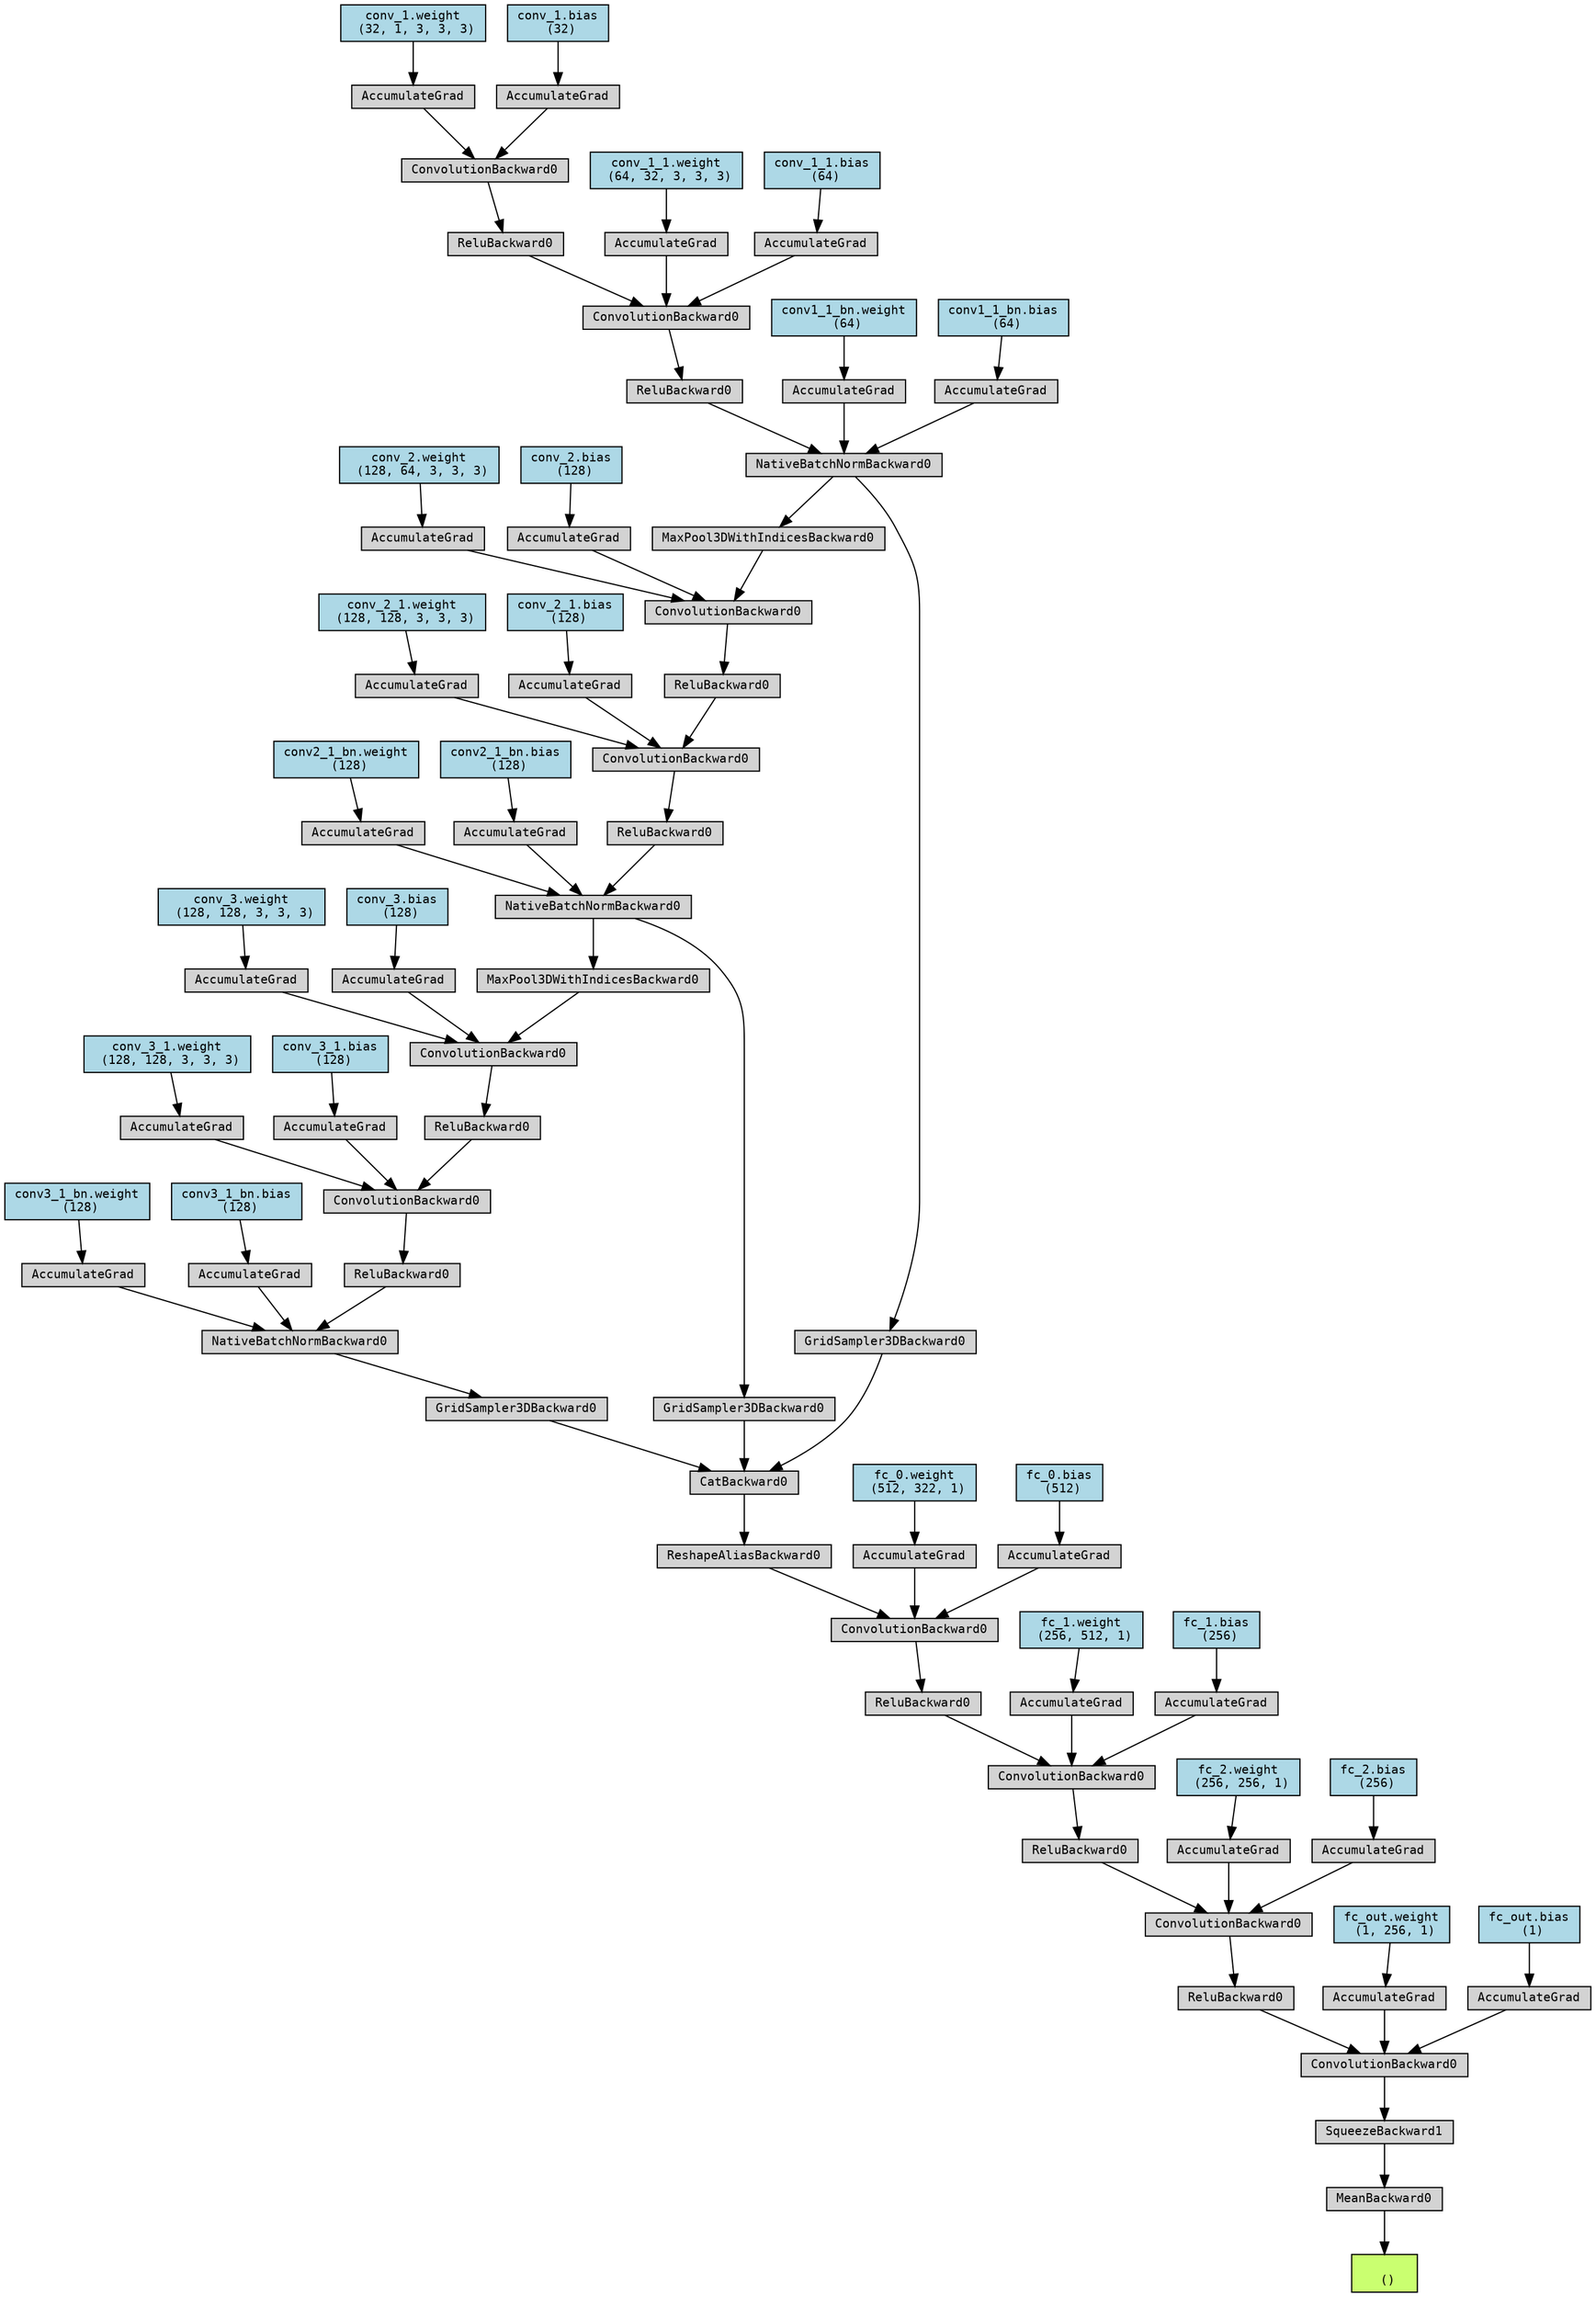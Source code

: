 digraph {
	graph [size="25.349999999999998,25.349999999999998"]
	node [align=left fontname=monospace fontsize=10 height=0.2 ranksep=0.1 shape=box style=filled]
	140197548163136 [label="
 ()" fillcolor=darkolivegreen1]
	140197547931776 [label=MeanBackward0]
	140197547931968 -> 140197547931776
	140197547931968 [label=SqueezeBackward1]
	140197547931632 -> 140197547931968
	140197547931632 [label=ConvolutionBackward0]
	140197547932016 -> 140197547931632
	140197547932016 [label=ReluBackward0]
	140197547932400 -> 140197547932016
	140197547932400 [label=ConvolutionBackward0]
	140197547932640 -> 140197547932400
	140197547932640 [label=ReluBackward0]
	140197547933552 -> 140197547932640
	140197547933552 [label=ConvolutionBackward0]
	140197547933024 -> 140197547933552
	140197547933024 [label=ReluBackward0]
	140197547932976 -> 140197547933024
	140197547932976 [label=ConvolutionBackward0]
	140197548084912 -> 140197547932976
	140197548084912 [label=ReshapeAliasBackward0]
	140197548085104 -> 140197548084912
	140197548085104 [label=CatBackward0]
	140197548084624 -> 140197548085104
	140197548084624 [label=GridSampler3DBackward0]
	140197548084336 -> 140197548084624
	140197548084336 [label=NativeBatchNormBackward0]
	140197548084144 -> 140197548084336
	140197548084144 [label=ReluBackward0]
	140197548083952 -> 140197548084144
	140197548083952 [label=ConvolutionBackward0]
	140197548085152 -> 140197548083952
	140197548085152 [label=ReluBackward0]
	140197548083472 -> 140197548085152
	140197548083472 [label=ConvolutionBackward0]
	140197548083328 -> 140197548083472
	140197521559856 [label="conv_1.weight
 (32, 1, 3, 3, 3)" fillcolor=lightblue]
	140197521559856 -> 140197548083328
	140197548083328 [label=AccumulateGrad]
	140197548083520 -> 140197548083472
	140197548041376 [label="conv_1.bias
 (32)" fillcolor=lightblue]
	140197548041376 -> 140197548083520
	140197548083520 [label=AccumulateGrad]
	140197548083808 -> 140197548083952
	140197522397040 [label="conv_1_1.weight
 (64, 32, 3, 3, 3)" fillcolor=lightblue]
	140197522397040 -> 140197548083808
	140197548083808 [label=AccumulateGrad]
	140197548084096 -> 140197548083952
	140197548041456 [label="conv_1_1.bias
 (64)" fillcolor=lightblue]
	140197548041456 -> 140197548084096
	140197548084096 [label=AccumulateGrad]
	140197548084288 -> 140197548084336
	140197521563376 [label="conv1_1_bn.weight
 (64)" fillcolor=lightblue]
	140197521563376 -> 140197548084288
	140197548084288 [label=AccumulateGrad]
	140197548084528 -> 140197548084336
	140197548042816 [label="conv1_1_bn.bias
 (64)" fillcolor=lightblue]
	140197548042816 -> 140197548084528
	140197548084528 [label=AccumulateGrad]
	140197548085056 -> 140197548085104
	140197548085056 [label=GridSampler3DBackward0]
	140197548083904 -> 140197548085056
	140197548083904 [label=NativeBatchNormBackward0]
	140197548083568 -> 140197548083904
	140197548083568 [label=ReluBackward0]
	140197548083184 -> 140197548083568
	140197548083184 [label=ConvolutionBackward0]
	140197548082992 -> 140197548083184
	140197548082992 [label=ReluBackward0]
	140197548082752 -> 140197548082992
	140197548082752 [label=ConvolutionBackward0]
	140197548082560 -> 140197548082752
	140197548082560 [label=MaxPool3DWithIndicesBackward0]
	140197548084336 -> 140197548082560
	140197548082704 -> 140197548082752
	140197548041536 [label="conv_2.weight
 (128, 64, 3, 3, 3)" fillcolor=lightblue]
	140197548041536 -> 140197548082704
	140197548082704 [label=AccumulateGrad]
	140197548082896 -> 140197548082752
	140197548041616 [label="conv_2.bias
 (128)" fillcolor=lightblue]
	140197548041616 -> 140197548082896
	140197548082896 [label=AccumulateGrad]
	140197548083136 -> 140197548083184
	140197548041696 [label="conv_2_1.weight
 (128, 128, 3, 3, 3)" fillcolor=lightblue]
	140197548041696 -> 140197548083136
	140197548083136 [label=AccumulateGrad]
	140197548083376 -> 140197548083184
	140197548041776 [label="conv_2_1.bias
 (128)" fillcolor=lightblue]
	140197548041776 -> 140197548083376
	140197548083376 [label=AccumulateGrad]
	140197548083760 -> 140197548083904
	140197548043216 [label="conv2_1_bn.weight
 (128)" fillcolor=lightblue]
	140197548043216 -> 140197548083760
	140197548083760 [label=AccumulateGrad]
	140197548084384 -> 140197548083904
	140197548043296 [label="conv2_1_bn.bias
 (128)" fillcolor=lightblue]
	140197548043296 -> 140197548084384
	140197548084384 [label=AccumulateGrad]
	140197548084672 -> 140197548085104
	140197548084672 [label=GridSampler3DBackward0]
	140197548083232 -> 140197548084672
	140197548083232 [label=NativeBatchNormBackward0]
	140197548082800 -> 140197548083232
	140197548082800 [label=ReluBackward0]
	140197548082464 -> 140197548082800
	140197548082464 [label=ConvolutionBackward0]
	140197548082272 -> 140197548082464
	140197548082272 [label=ReluBackward0]
	140197548081936 -> 140197548082272
	140197548081936 [label=ConvolutionBackward0]
	140197548081744 -> 140197548081936
	140197548081744 [label=MaxPool3DWithIndicesBackward0]
	140197548083904 -> 140197548081744
	140197548081840 -> 140197548081936
	140197548041856 [label="conv_3.weight
 (128, 128, 3, 3, 3)" fillcolor=lightblue]
	140197548041856 -> 140197548081840
	140197548081840 [label=AccumulateGrad]
	140197548082128 -> 140197548081936
	140197548041936 [label="conv_3.bias
 (128)" fillcolor=lightblue]
	140197548041936 -> 140197548082128
	140197548082128 [label=AccumulateGrad]
	140197548082176 -> 140197548082464
	140197548042016 [label="conv_3_1.weight
 (128, 128, 3, 3, 3)" fillcolor=lightblue]
	140197548042016 -> 140197548082176
	140197548082176 [label=AccumulateGrad]
	140197548082416 -> 140197548082464
	140197548042096 [label="conv_3_1.bias
 (128)" fillcolor=lightblue]
	140197548042096 -> 140197548082416
	140197548082416 [label=AccumulateGrad]
	140197548082848 -> 140197548083232
	140197548043616 [label="conv3_1_bn.weight
 (128)" fillcolor=lightblue]
	140197548043616 -> 140197548082848
	140197548082848 [label=AccumulateGrad]
	140197548084048 -> 140197548083232
	140197548043696 [label="conv3_1_bn.bias
 (128)" fillcolor=lightblue]
	140197548043696 -> 140197548084048
	140197548084048 [label=AccumulateGrad]
	140197548084864 -> 140197547932976
	140197548042176 [label="fc_0.weight
 (512, 322, 1)" fillcolor=lightblue]
	140197548042176 -> 140197548084864
	140197548084864 [label=AccumulateGrad]
	140197548084720 -> 140197547932976
	140197548042256 [label="fc_0.bias
 (512)" fillcolor=lightblue]
	140197548042256 -> 140197548084720
	140197548084720 [label=AccumulateGrad]
	140197547933408 -> 140197547933552
	140197548042336 [label="fc_1.weight
 (256, 512, 1)" fillcolor=lightblue]
	140197548042336 -> 140197547933408
	140197547933408 [label=AccumulateGrad]
	140197547932832 -> 140197547933552
	140197548042416 [label="fc_1.bias
 (256)" fillcolor=lightblue]
	140197548042416 -> 140197547932832
	140197547932832 [label=AccumulateGrad]
	140197547932448 -> 140197547932400
	140197548042496 [label="fc_2.weight
 (256, 256, 1)" fillcolor=lightblue]
	140197548042496 -> 140197547932448
	140197547932448 [label=AccumulateGrad]
	140197547932208 -> 140197547932400
	140197548042576 [label="fc_2.bias
 (256)" fillcolor=lightblue]
	140197548042576 -> 140197547932208
	140197547932208 [label=AccumulateGrad]
	140197547931440 -> 140197547931632
	140197548042656 [label="fc_out.weight
 (1, 256, 1)" fillcolor=lightblue]
	140197548042656 -> 140197547931440
	140197547931440 [label=AccumulateGrad]
	140197547931680 -> 140197547931632
	140197548042736 [label="fc_out.bias
 (1)" fillcolor=lightblue]
	140197548042736 -> 140197547931680
	140197547931680 [label=AccumulateGrad]
	140197547931776 -> 140197548163136
}
